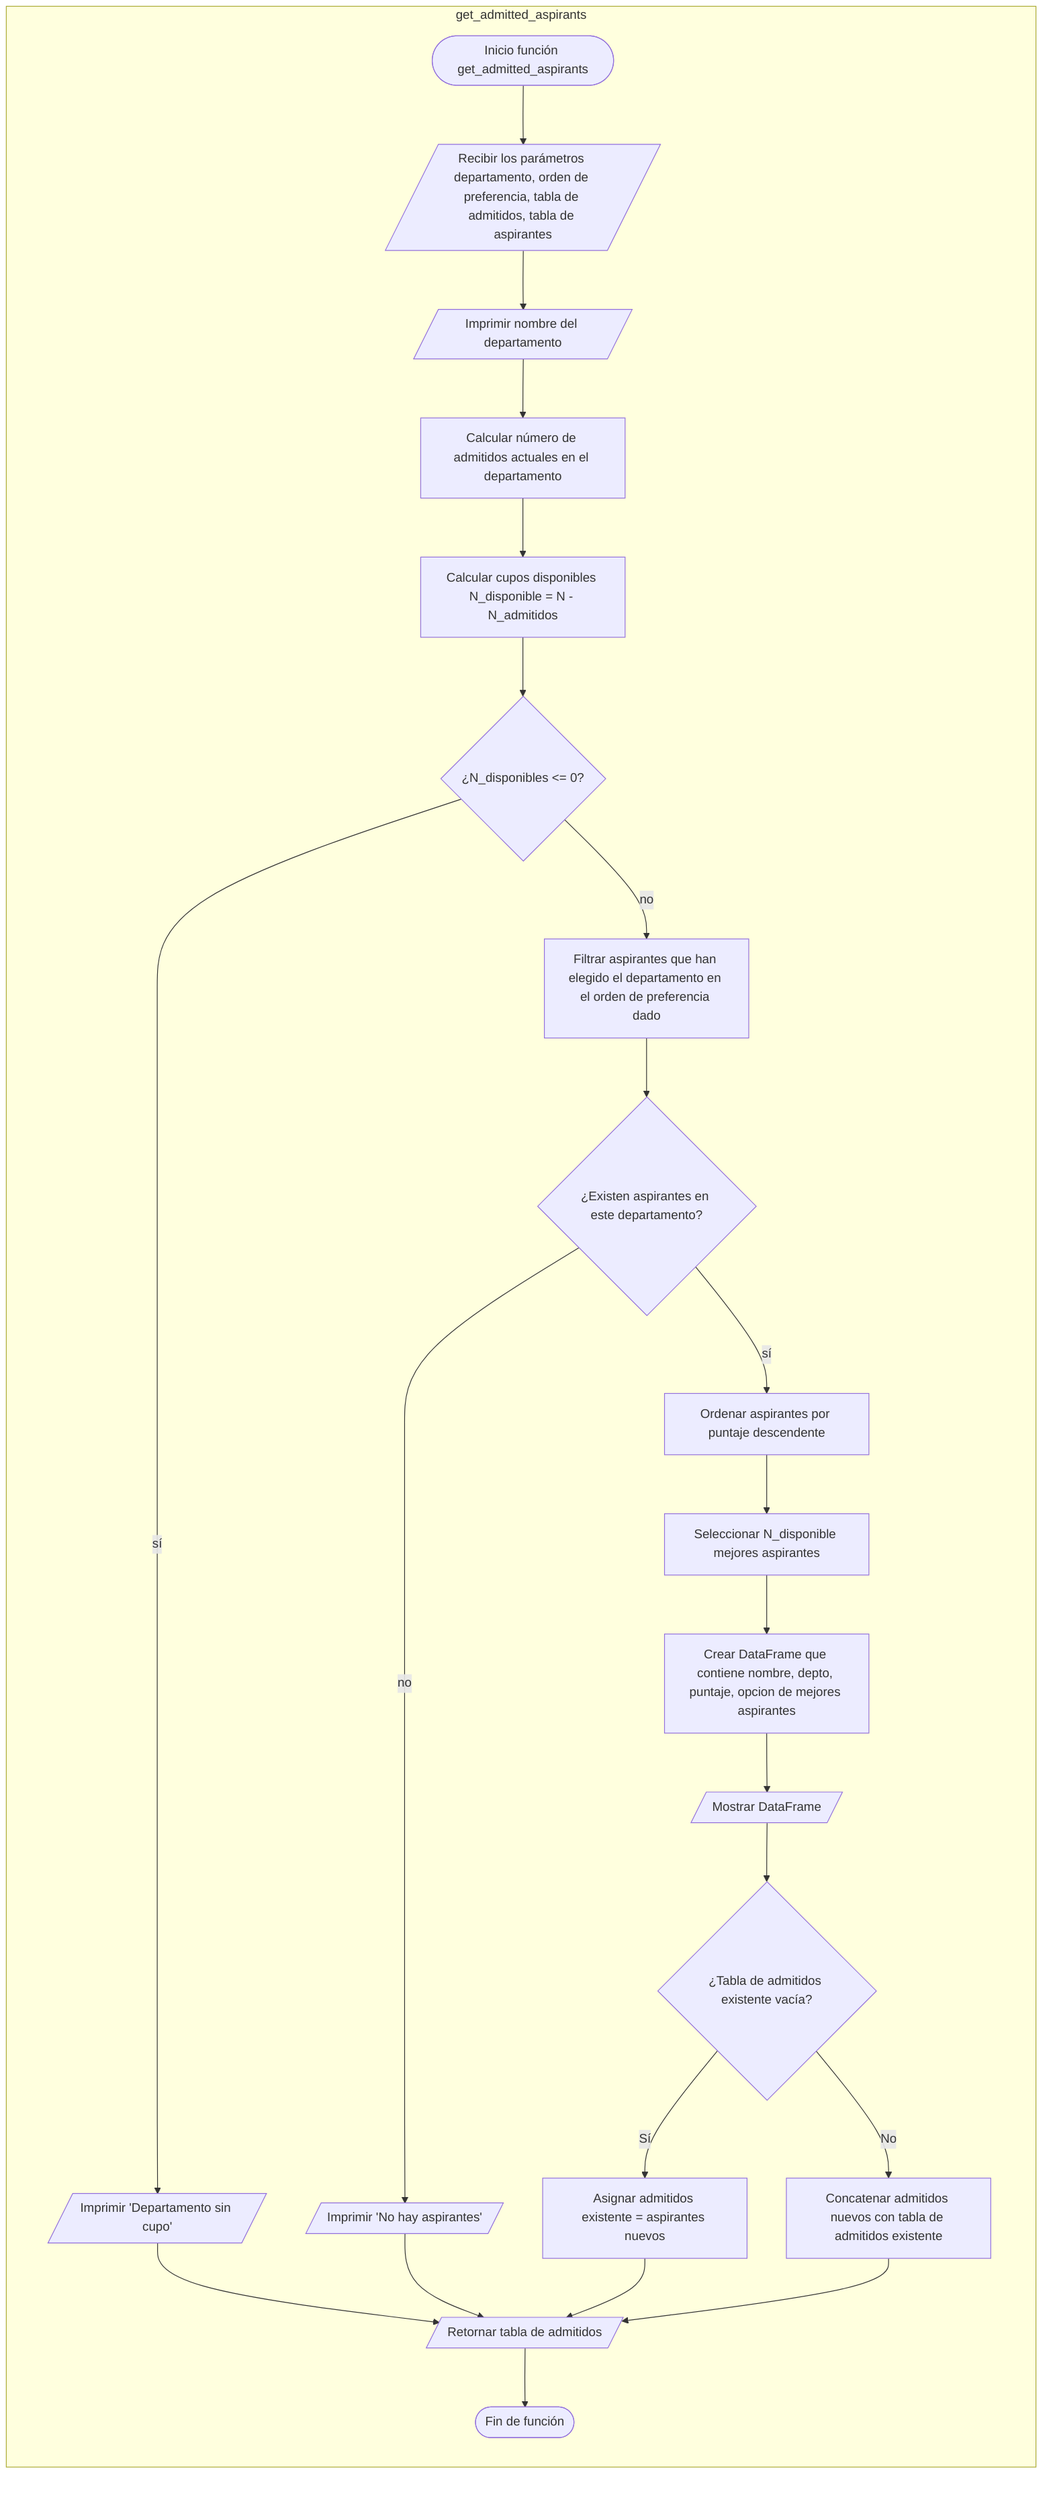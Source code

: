 flowchart TD

subgraph get_admitted_aspirants
direction TB
A1([Inicio función get_admitted_aspirants]) --> B0
B0[/Recibir los parámetros departamento, orden de preferencia, tabla de admitidos, tabla de aspirantes/] --> B1
B1[/Imprimir nombre del departamento/] --> C1[Calcular número de admitidos actuales en el departamento]
C1 --> D1[Calcular cupos disponibles N_disponible = N - N_admitidos]
D1 --> E1{¿N_disponibles <= 0?}
E1 -- sí --> F1[/Imprimir 'Departamento sin cupo'/] --> Z1
E1 -- no --> G1[Filtrar aspirantes que han elegido el departamento en el orden de preferencia dado]
G1 --> H1{¿Existen aspirantes en este departamento?}
H1 -- no --> I1[/Imprimir 'No hay aspirantes'/] --> Z1
H1 -- sí --> J1[Ordenar aspirantes por puntaje descendente]
J1 --> K1[Seleccionar N_disponible mejores aspirantes]
K1 --> L1[Crear DataFrame que contiene nombre, depto, puntaje, opcion de mejores aspirantes]
L1 --> M1[/Mostrar DataFrame/]
M1 --> N1{¿Tabla de admitidos existente vacía?}
N1 -- Sí --> O1[Asignar admitidos existente = aspirantes nuevos]
O1 --> Z1
N1 -- No --> P1[Concatenar admitidos nuevos con tabla de admitidos existente]
P1 --> Z1
Z1[/Retornar tabla de admitidos/] --> Q1([Fin de función])
end